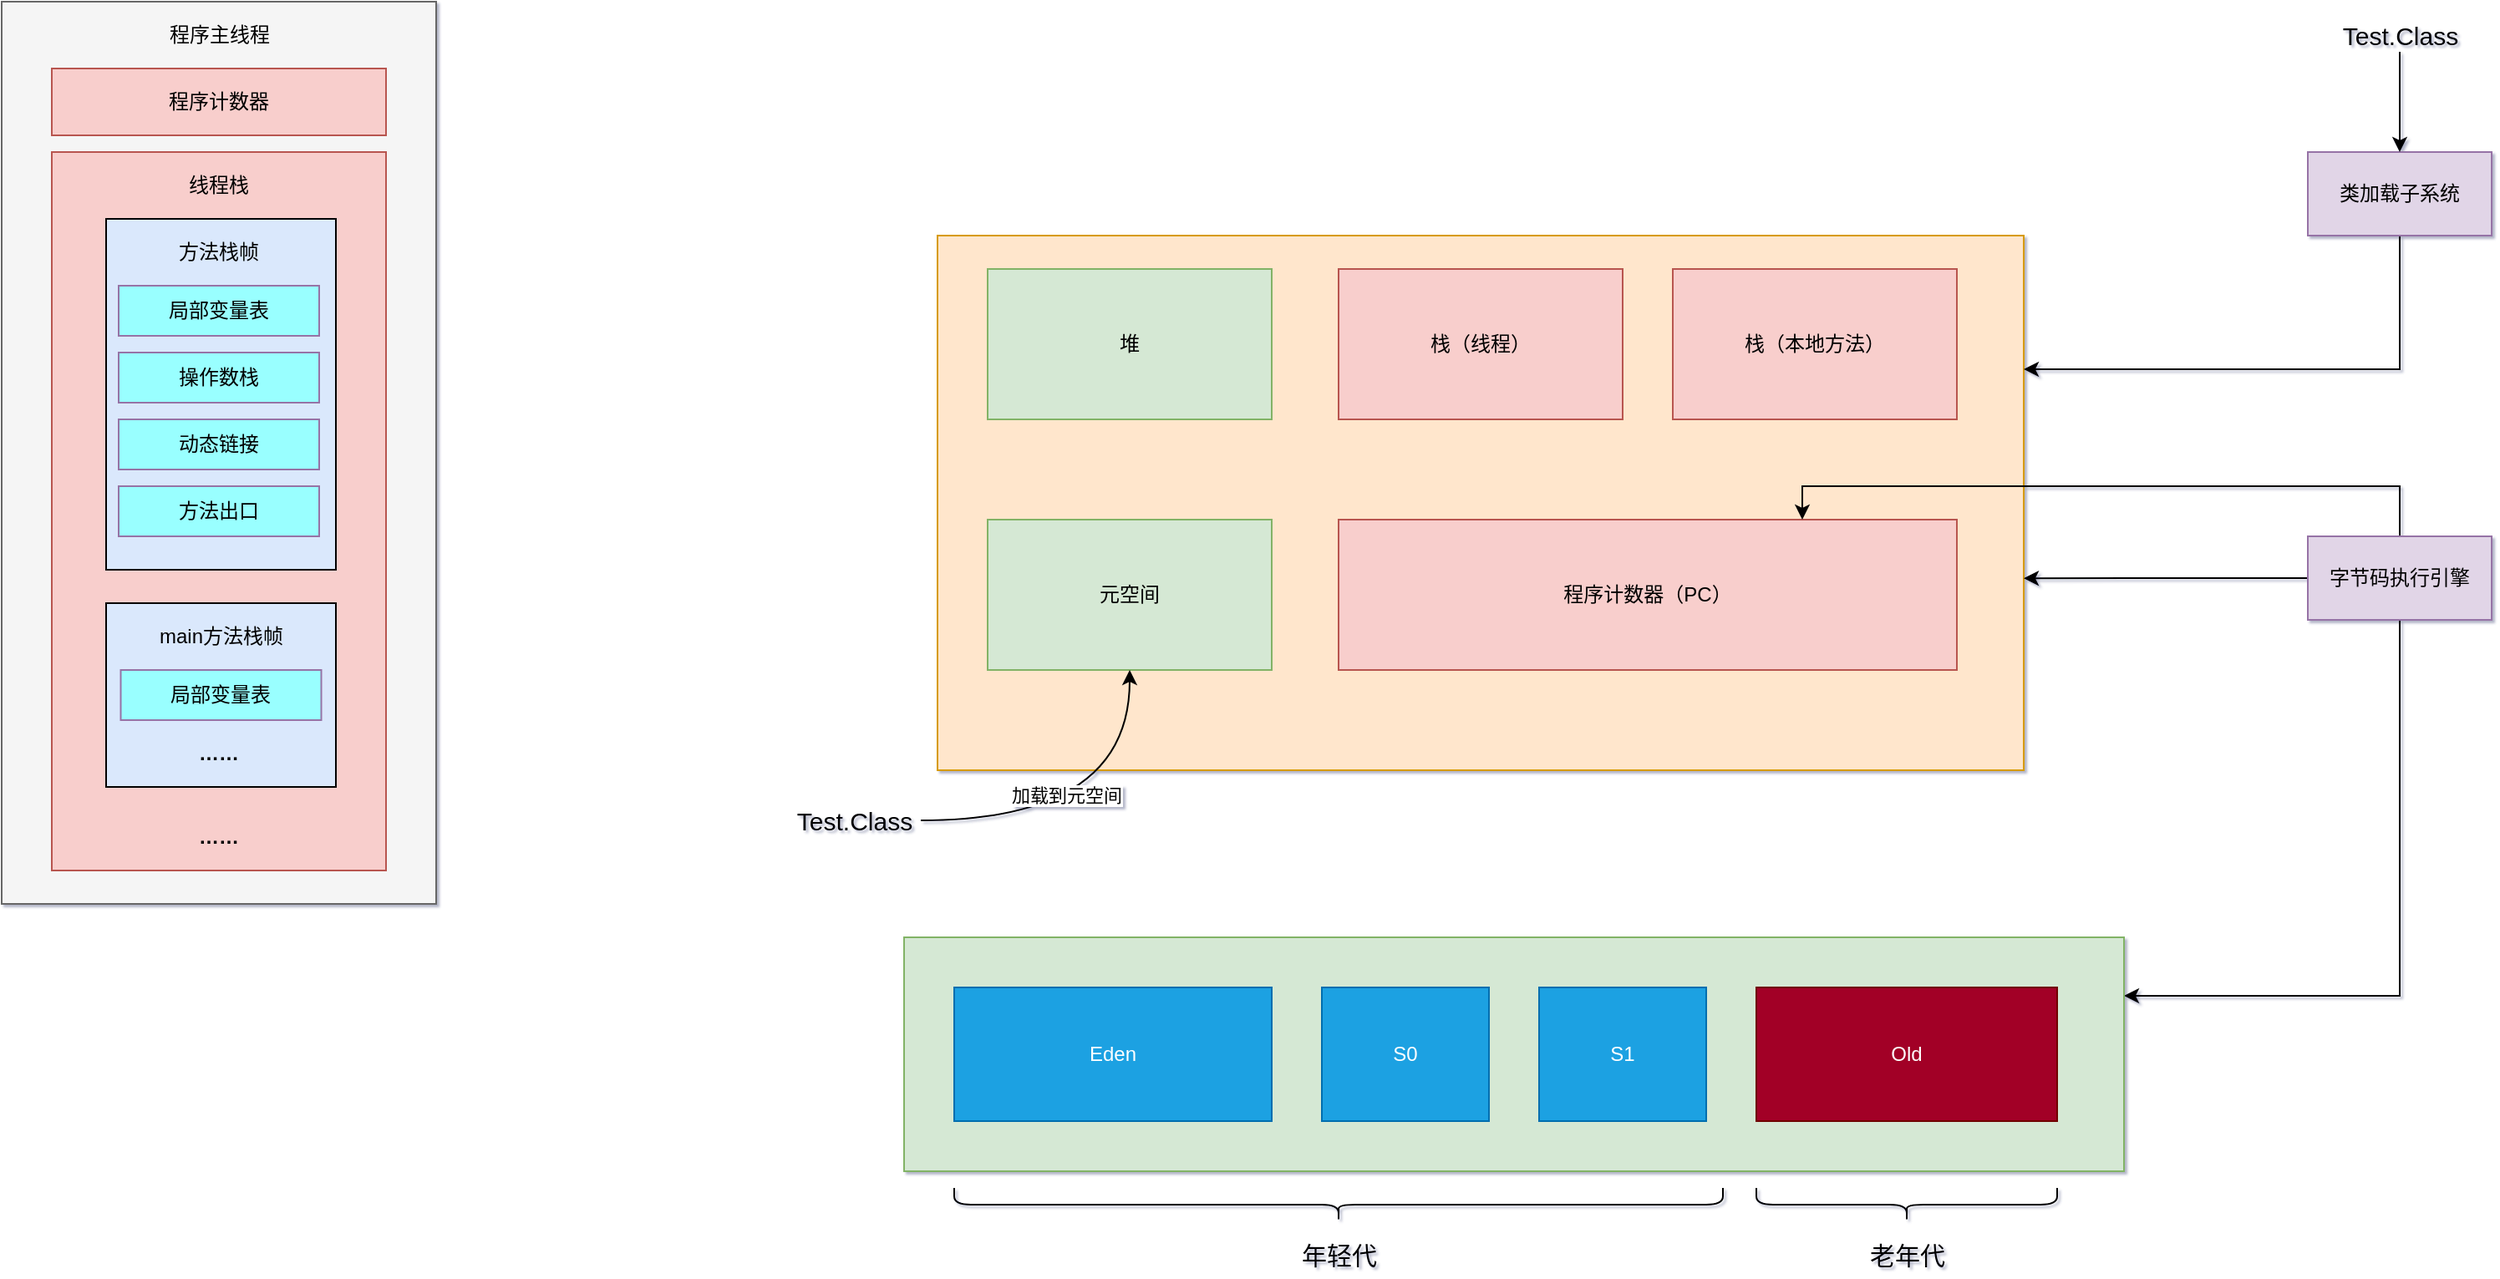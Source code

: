 <mxfile version="14.8.0" type="github">
  <diagram id="0EBJrcc88xZn_uUqVCnv" name="jvm内存模型">
    <mxGraphModel dx="984" dy="626" grid="1" gridSize="10" guides="1" tooltips="1" connect="1" arrows="1" fold="1" page="1" pageScale="1" pageWidth="192000" pageHeight="108000" background="#FFFFFF" math="0" shadow="1">
      <root>
        <mxCell id="0" />
        <mxCell id="1" parent="0" />
        <mxCell id="OTBtEdxUYZ1fyFuqsqig-31" value="" style="rounded=0;whiteSpace=wrap;html=1;strokeColor=#666666;fillColor=#f5f5f5;fontColor=#333333;" vertex="1" parent="1">
          <mxGeometry x="220" y="160" width="260" height="540" as="geometry" />
        </mxCell>
        <mxCell id="DQElCaOPBhp9bba2K63A-4" value="" style="rounded=0;whiteSpace=wrap;html=1;fillColor=#ffe6cc;strokeColor=#d79b00;" vertex="1" parent="1">
          <mxGeometry x="780" y="300" width="650" height="320" as="geometry" />
        </mxCell>
        <mxCell id="DQElCaOPBhp9bba2K63A-5" value="堆" style="rounded=0;whiteSpace=wrap;html=1;fillColor=#d5e8d4;strokeColor=#82b366;" vertex="1" parent="1">
          <mxGeometry x="810" y="320" width="170" height="90" as="geometry" />
        </mxCell>
        <mxCell id="DQElCaOPBhp9bba2K63A-6" value="栈（线程）" style="rounded=0;whiteSpace=wrap;html=1;fillColor=#f8cecc;strokeColor=#b85450;" vertex="1" parent="1">
          <mxGeometry x="1020" y="320" width="170" height="90" as="geometry" />
        </mxCell>
        <mxCell id="DQElCaOPBhp9bba2K63A-7" value="栈（本地方法）" style="rounded=0;whiteSpace=wrap;html=1;fillColor=#f8cecc;strokeColor=#b85450;" vertex="1" parent="1">
          <mxGeometry x="1220" y="320" width="170" height="90" as="geometry" />
        </mxCell>
        <mxCell id="DQElCaOPBhp9bba2K63A-8" value="元空间" style="rounded=0;whiteSpace=wrap;html=1;fillColor=#d5e8d4;strokeColor=#82b366;" vertex="1" parent="1">
          <mxGeometry x="810" y="470" width="170" height="90" as="geometry" />
        </mxCell>
        <mxCell id="DQElCaOPBhp9bba2K63A-9" value="程序计数器（PC）" style="rounded=0;whiteSpace=wrap;html=1;fillColor=#f8cecc;strokeColor=#b85450;" vertex="1" parent="1">
          <mxGeometry x="1020" y="470" width="370" height="90" as="geometry" />
        </mxCell>
        <mxCell id="DQElCaOPBhp9bba2K63A-14" style="edgeStyle=orthogonalEdgeStyle;rounded=0;orthogonalLoop=1;jettySize=auto;html=1;exitX=0.5;exitY=1;exitDx=0;exitDy=0;entryX=1;entryY=0.25;entryDx=0;entryDy=0;" edge="1" parent="1" source="DQElCaOPBhp9bba2K63A-13" target="DQElCaOPBhp9bba2K63A-4">
          <mxGeometry relative="1" as="geometry" />
        </mxCell>
        <mxCell id="DQElCaOPBhp9bba2K63A-13" value="类加载子系统" style="whiteSpace=wrap;html=1;fillColor=#e1d5e7;strokeColor=#9673a6;" vertex="1" parent="1">
          <mxGeometry x="1600" y="250" width="110" height="50" as="geometry" />
        </mxCell>
        <mxCell id="DQElCaOPBhp9bba2K63A-18" style="edgeStyle=orthogonalEdgeStyle;rounded=0;orthogonalLoop=1;jettySize=auto;html=1;exitX=0.5;exitY=0;exitDx=0;exitDy=0;entryX=0.75;entryY=0;entryDx=0;entryDy=0;" edge="1" parent="1" source="DQElCaOPBhp9bba2K63A-15" target="DQElCaOPBhp9bba2K63A-9">
          <mxGeometry relative="1" as="geometry">
            <Array as="points">
              <mxPoint x="1655" y="450" />
              <mxPoint x="1298" y="450" />
            </Array>
          </mxGeometry>
        </mxCell>
        <mxCell id="DQElCaOPBhp9bba2K63A-19" style="edgeStyle=orthogonalEdgeStyle;rounded=0;orthogonalLoop=1;jettySize=auto;html=1;exitX=0;exitY=0.5;exitDx=0;exitDy=0;entryX=1;entryY=0.641;entryDx=0;entryDy=0;entryPerimeter=0;" edge="1" parent="1" source="DQElCaOPBhp9bba2K63A-15" target="DQElCaOPBhp9bba2K63A-4">
          <mxGeometry relative="1" as="geometry" />
        </mxCell>
        <mxCell id="OTBtEdxUYZ1fyFuqsqig-10" style="edgeStyle=orthogonalEdgeStyle;rounded=0;orthogonalLoop=1;jettySize=auto;html=1;exitX=0.5;exitY=1;exitDx=0;exitDy=0;entryX=1;entryY=0.25;entryDx=0;entryDy=0;" edge="1" parent="1" source="DQElCaOPBhp9bba2K63A-15" target="OTBtEdxUYZ1fyFuqsqig-1">
          <mxGeometry relative="1" as="geometry" />
        </mxCell>
        <mxCell id="DQElCaOPBhp9bba2K63A-15" value="字节码执行引擎" style="whiteSpace=wrap;html=1;fillColor=#e1d5e7;strokeColor=#9673a6;" vertex="1" parent="1">
          <mxGeometry x="1600" y="480" width="110" height="50" as="geometry" />
        </mxCell>
        <mxCell id="OTBtEdxUYZ1fyFuqsqig-1" value="" style="rounded=0;whiteSpace=wrap;html=1;fillColor=#d5e8d4;strokeColor=#82b366;" vertex="1" parent="1">
          <mxGeometry x="760" y="720" width="730" height="140" as="geometry" />
        </mxCell>
        <mxCell id="OTBtEdxUYZ1fyFuqsqig-2" value="Eden" style="rounded=0;whiteSpace=wrap;html=1;fillColor=#1ba1e2;strokeColor=#006EAF;fontColor=#ffffff;" vertex="1" parent="1">
          <mxGeometry x="790" y="750" width="190" height="80" as="geometry" />
        </mxCell>
        <mxCell id="OTBtEdxUYZ1fyFuqsqig-3" value="S0" style="rounded=0;whiteSpace=wrap;html=1;fillColor=#1ba1e2;strokeColor=#006EAF;fontColor=#ffffff;" vertex="1" parent="1">
          <mxGeometry x="1010" y="750" width="100" height="80" as="geometry" />
        </mxCell>
        <mxCell id="OTBtEdxUYZ1fyFuqsqig-4" value="S1" style="rounded=0;whiteSpace=wrap;html=1;fillColor=#1ba1e2;strokeColor=#006EAF;fontColor=#ffffff;" vertex="1" parent="1">
          <mxGeometry x="1140" y="750" width="100" height="80" as="geometry" />
        </mxCell>
        <mxCell id="OTBtEdxUYZ1fyFuqsqig-5" value="Old" style="rounded=0;whiteSpace=wrap;html=1;fillColor=#a20025;strokeColor=#6F0000;fontColor=#ffffff;" vertex="1" parent="1">
          <mxGeometry x="1270" y="750" width="180" height="80" as="geometry" />
        </mxCell>
        <mxCell id="OTBtEdxUYZ1fyFuqsqig-6" value="" style="shape=curlyBracket;whiteSpace=wrap;html=1;rounded=1;rotation=-90;" vertex="1" parent="1">
          <mxGeometry x="1010" y="650" width="20" height="460" as="geometry" />
        </mxCell>
        <mxCell id="OTBtEdxUYZ1fyFuqsqig-7" value="&lt;font style=&quot;font-size: 15px&quot;&gt;年轻代&lt;/font&gt;" style="text;html=1;align=center;verticalAlign=middle;resizable=0;points=[];autosize=1;strokeColor=none;" vertex="1" parent="1">
          <mxGeometry x="990" y="900" width="60" height="20" as="geometry" />
        </mxCell>
        <mxCell id="OTBtEdxUYZ1fyFuqsqig-8" value="" style="shape=curlyBracket;whiteSpace=wrap;html=1;rounded=1;rotation=-90;" vertex="1" parent="1">
          <mxGeometry x="1350" y="790" width="20" height="180" as="geometry" />
        </mxCell>
        <mxCell id="OTBtEdxUYZ1fyFuqsqig-9" value="&lt;font style=&quot;font-size: 15px&quot;&gt;老年代&lt;/font&gt;" style="text;html=1;align=center;verticalAlign=middle;resizable=0;points=[];autosize=1;strokeColor=none;" vertex="1" parent="1">
          <mxGeometry x="1330" y="900" width="60" height="20" as="geometry" />
        </mxCell>
        <mxCell id="OTBtEdxUYZ1fyFuqsqig-12" value="" style="edgeStyle=orthogonalEdgeStyle;rounded=0;orthogonalLoop=1;jettySize=auto;html=1;" edge="1" parent="1" source="OTBtEdxUYZ1fyFuqsqig-11" target="DQElCaOPBhp9bba2K63A-13">
          <mxGeometry relative="1" as="geometry" />
        </mxCell>
        <mxCell id="OTBtEdxUYZ1fyFuqsqig-11" value="&lt;font style=&quot;font-size: 15px&quot;&gt;Test.Class&lt;/font&gt;" style="text;html=1;align=center;verticalAlign=middle;resizable=0;points=[];autosize=1;strokeColor=none;" vertex="1" parent="1">
          <mxGeometry x="1615" y="170" width="80" height="20" as="geometry" />
        </mxCell>
        <mxCell id="OTBtEdxUYZ1fyFuqsqig-13" value="" style="rounded=0;whiteSpace=wrap;html=1;fillColor=#f8cecc;strokeColor=#b85450;" vertex="1" parent="1">
          <mxGeometry x="250" y="250" width="200" height="430" as="geometry" />
        </mxCell>
        <mxCell id="OTBtEdxUYZ1fyFuqsqig-14" value="线程栈" style="text;html=1;strokeColor=none;fillColor=none;align=center;verticalAlign=middle;whiteSpace=wrap;rounded=0;" vertex="1" parent="1">
          <mxGeometry x="315" y="260" width="70" height="20" as="geometry" />
        </mxCell>
        <mxCell id="OTBtEdxUYZ1fyFuqsqig-15" value="" style="rounded=0;whiteSpace=wrap;html=1;fillColor=#dae8fc;" vertex="1" parent="1">
          <mxGeometry x="282.5" y="290" width="137.5" height="210" as="geometry" />
        </mxCell>
        <mxCell id="OTBtEdxUYZ1fyFuqsqig-16" value="方法栈帧" style="text;html=1;strokeColor=none;fillColor=none;align=center;verticalAlign=middle;whiteSpace=wrap;rounded=0;" vertex="1" parent="1">
          <mxGeometry x="325" y="300" width="50" height="20" as="geometry" />
        </mxCell>
        <mxCell id="OTBtEdxUYZ1fyFuqsqig-17" value="" style="rounded=0;whiteSpace=wrap;html=1;fillColor=#dae8fc;" vertex="1" parent="1">
          <mxGeometry x="282.5" y="520" width="137.5" height="110" as="geometry" />
        </mxCell>
        <mxCell id="OTBtEdxUYZ1fyFuqsqig-19" value="&lt;b&gt;……&lt;/b&gt;" style="text;html=1;strokeColor=none;fillColor=none;align=center;verticalAlign=middle;whiteSpace=wrap;rounded=0;" vertex="1" parent="1">
          <mxGeometry x="330" y="650" width="40" height="20" as="geometry" />
        </mxCell>
        <mxCell id="OTBtEdxUYZ1fyFuqsqig-20" value="局部变量表" style="rounded=0;whiteSpace=wrap;html=1;strokeColor=#9673a6;fillColor=#99FFFF;" vertex="1" parent="1">
          <mxGeometry x="290" y="330" width="120" height="30" as="geometry" />
        </mxCell>
        <mxCell id="OTBtEdxUYZ1fyFuqsqig-21" value="操作数栈" style="rounded=0;whiteSpace=wrap;html=1;strokeColor=#9673a6;fillColor=#99FFFF;" vertex="1" parent="1">
          <mxGeometry x="290" y="370" width="120" height="30" as="geometry" />
        </mxCell>
        <mxCell id="OTBtEdxUYZ1fyFuqsqig-22" value="动态链接" style="rounded=0;whiteSpace=wrap;html=1;strokeColor=#9673a6;fillColor=#99FFFF;" vertex="1" parent="1">
          <mxGeometry x="290" y="410" width="120" height="30" as="geometry" />
        </mxCell>
        <mxCell id="OTBtEdxUYZ1fyFuqsqig-23" value="方法出口" style="rounded=0;whiteSpace=wrap;html=1;strokeColor=#9673a6;fillColor=#99FFFF;" vertex="1" parent="1">
          <mxGeometry x="290" y="450" width="120" height="30" as="geometry" />
        </mxCell>
        <mxCell id="OTBtEdxUYZ1fyFuqsqig-24" value="main方法栈帧" style="text;html=1;strokeColor=none;fillColor=none;align=center;verticalAlign=middle;whiteSpace=wrap;rounded=0;" vertex="1" parent="1">
          <mxGeometry x="308.75" y="530" width="85" height="20" as="geometry" />
        </mxCell>
        <mxCell id="OTBtEdxUYZ1fyFuqsqig-27" value="局部变量表" style="rounded=0;whiteSpace=wrap;html=1;strokeColor=#9673a6;fillColor=#99FFFF;" vertex="1" parent="1">
          <mxGeometry x="291.25" y="560" width="120" height="30" as="geometry" />
        </mxCell>
        <mxCell id="OTBtEdxUYZ1fyFuqsqig-29" value="&lt;b&gt;……&lt;/b&gt;" style="text;html=1;strokeColor=none;fillColor=none;align=center;verticalAlign=middle;whiteSpace=wrap;rounded=0;" vertex="1" parent="1">
          <mxGeometry x="330" y="600" width="40" height="20" as="geometry" />
        </mxCell>
        <mxCell id="OTBtEdxUYZ1fyFuqsqig-30" value="程序计数器" style="rounded=0;whiteSpace=wrap;html=1;strokeColor=#b85450;fillColor=#f8cecc;" vertex="1" parent="1">
          <mxGeometry x="250" y="200" width="200" height="40" as="geometry" />
        </mxCell>
        <mxCell id="OTBtEdxUYZ1fyFuqsqig-32" value="程序主线程" style="text;html=1;strokeColor=none;fillColor=none;align=center;verticalAlign=middle;whiteSpace=wrap;rounded=0;" vertex="1" parent="1">
          <mxGeometry x="317.5" y="170" width="65" height="20" as="geometry" />
        </mxCell>
        <mxCell id="OTBtEdxUYZ1fyFuqsqig-37" value="" style="edgeStyle=orthogonalEdgeStyle;rounded=0;orthogonalLoop=1;jettySize=auto;html=1;elbow=vertical;curved=1;" edge="1" parent="1" source="OTBtEdxUYZ1fyFuqsqig-33" target="DQElCaOPBhp9bba2K63A-8">
          <mxGeometry relative="1" as="geometry">
            <mxPoint x="730" y="580" as="targetPoint" />
          </mxGeometry>
        </mxCell>
        <mxCell id="OTBtEdxUYZ1fyFuqsqig-38" value="加载到元空间" style="edgeLabel;html=1;align=center;verticalAlign=middle;resizable=0;points=[];" vertex="1" connectable="0" parent="OTBtEdxUYZ1fyFuqsqig-37">
          <mxGeometry x="-0.192" y="15" relative="1" as="geometry">
            <mxPoint as="offset" />
          </mxGeometry>
        </mxCell>
        <mxCell id="OTBtEdxUYZ1fyFuqsqig-33" value="&lt;font style=&quot;font-size: 15px&quot;&gt;Test.Class&lt;/font&gt;" style="text;html=1;align=center;verticalAlign=middle;resizable=0;points=[];autosize=1;strokeColor=none;" vertex="1" parent="1">
          <mxGeometry x="690" y="640" width="80" height="20" as="geometry" />
        </mxCell>
      </root>
    </mxGraphModel>
  </diagram>
</mxfile>
